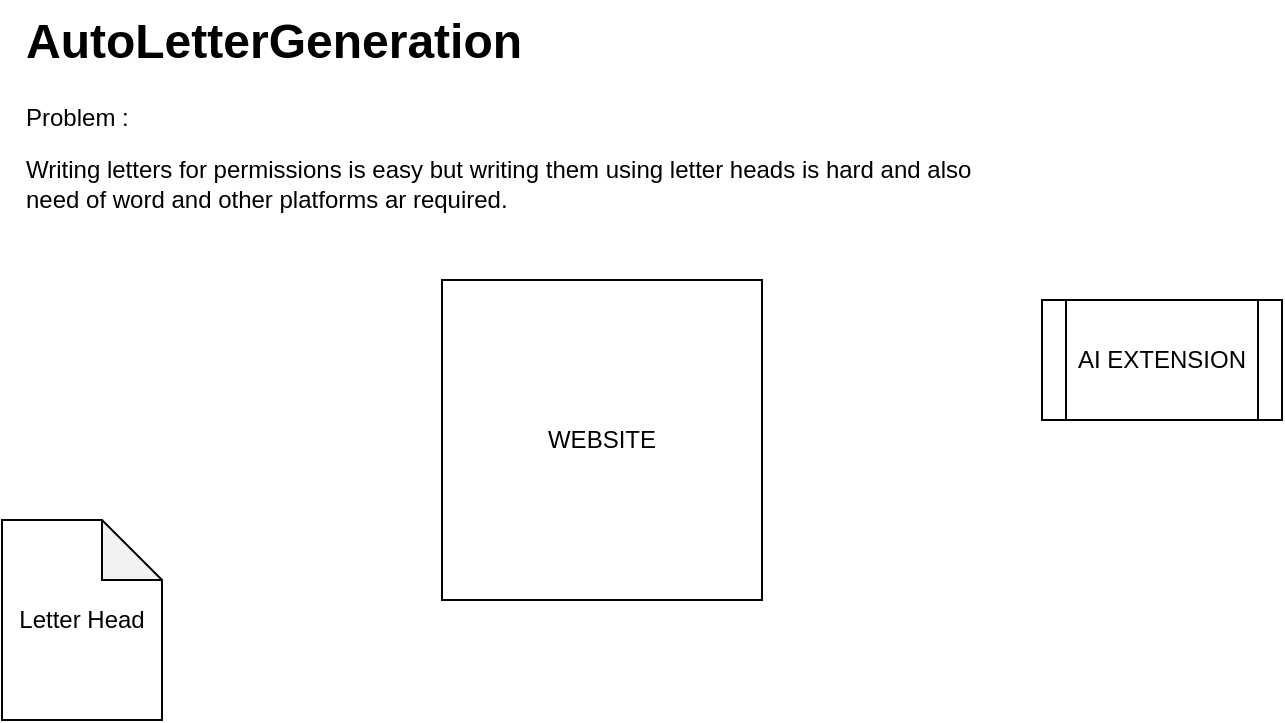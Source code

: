 <mxfile version="26.2.9">
  <diagram name="Page-1" id="y1LmKqWuCfo0jfO8O99y">
    <mxGraphModel dx="788" dy="451" grid="1" gridSize="10" guides="1" tooltips="1" connect="1" arrows="1" fold="1" page="1" pageScale="1" pageWidth="850" pageHeight="1100" math="0" shadow="0">
      <root>
        <mxCell id="0" />
        <mxCell id="1" parent="0" />
        <mxCell id="0DCb0yFS71eKRbzgUNM8-1" value="&lt;h1 style=&quot;margin-top: 0px;&quot;&gt;AutoLetterGeneration&lt;/h1&gt;&lt;p&gt;Problem :&lt;/p&gt;&lt;p&gt;Writing letters for permissions is easy but writing them using letter heads is hard and also need of word and other platforms ar required.&lt;/p&gt;" style="text;html=1;whiteSpace=wrap;overflow=hidden;rounded=0;" vertex="1" parent="1">
          <mxGeometry x="90" y="20" width="480" height="120" as="geometry" />
        </mxCell>
        <mxCell id="0DCb0yFS71eKRbzgUNM8-2" value="WEBSITE" style="whiteSpace=wrap;html=1;aspect=fixed;" vertex="1" parent="1">
          <mxGeometry x="300" y="160" width="160" height="160" as="geometry" />
        </mxCell>
        <mxCell id="0DCb0yFS71eKRbzgUNM8-3" value="Letter Head" style="shape=note;whiteSpace=wrap;html=1;backgroundOutline=1;darkOpacity=0.05;" vertex="1" parent="1">
          <mxGeometry x="80" y="280" width="80" height="100" as="geometry" />
        </mxCell>
        <mxCell id="0DCb0yFS71eKRbzgUNM8-4" value="AI EXTENSION" style="shape=process;whiteSpace=wrap;html=1;backgroundOutline=1;" vertex="1" parent="1">
          <mxGeometry x="600" y="170" width="120" height="60" as="geometry" />
        </mxCell>
      </root>
    </mxGraphModel>
  </diagram>
</mxfile>
